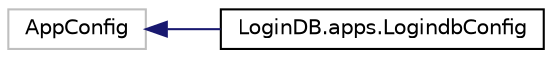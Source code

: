 digraph "Graphical Class Hierarchy"
{
  edge [fontname="Helvetica",fontsize="10",labelfontname="Helvetica",labelfontsize="10"];
  node [fontname="Helvetica",fontsize="10",shape=record];
  rankdir="LR";
  Node23 [label="AppConfig",height=0.2,width=0.4,color="grey75", fillcolor="white", style="filled"];
  Node23 -> Node0 [dir="back",color="midnightblue",fontsize="10",style="solid",fontname="Helvetica"];
  Node0 [label="LoginDB.apps.LogindbConfig",height=0.2,width=0.4,color="black", fillcolor="white", style="filled",URL="$class_login_d_b_1_1apps_1_1_logindb_config.html"];
}
